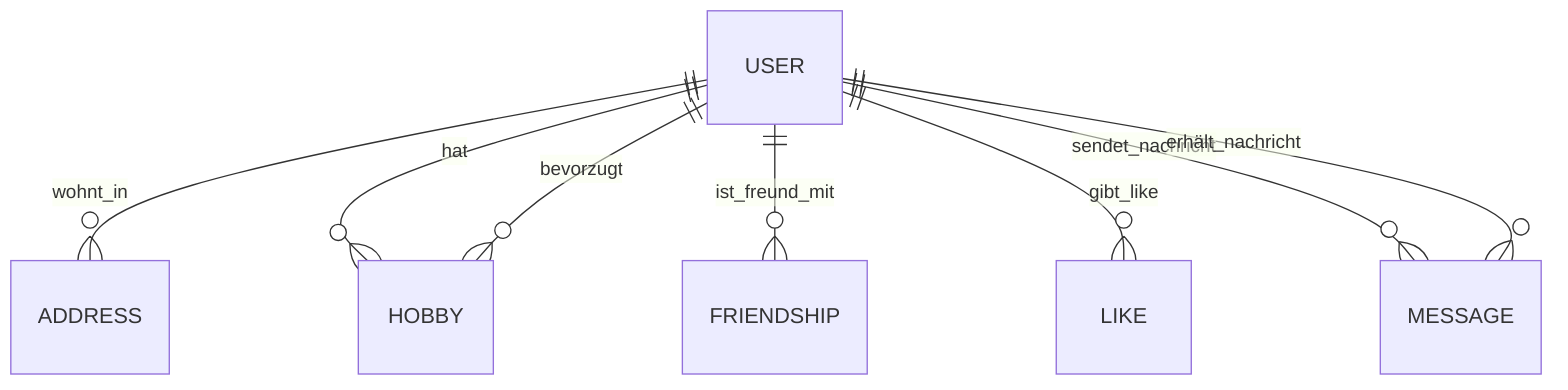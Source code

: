 erDiagram
USER ||--o{ ADDRESS : wohnt_in
USER ||--o{ HOBBY : hat
USER ||--o{ FRIENDSHIP : ist_freund_mit
USER ||--o{ LIKE : gibt_like
USER ||--o{ MESSAGE : sendet_nachricht
USER ||--o{ MESSAGE : erhält_nachricht
USER ||--o{ HOBBY : bevorzugt

ADDRESS {
}

HOBBY {
}

FRIENDSHIP {
}

LIKE {
}

MESSAGE {
}

USER {
}